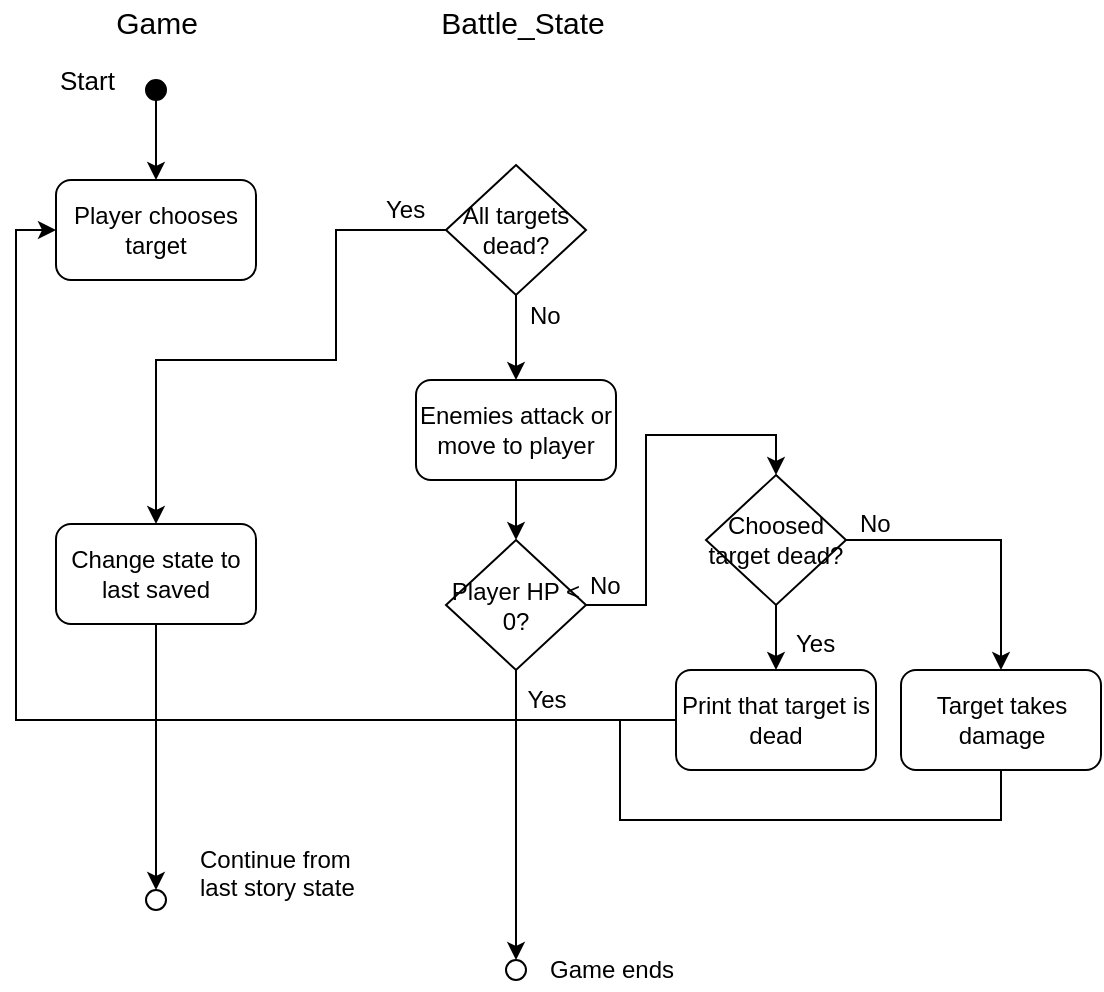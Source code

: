 <mxfile version="12.1.3" type="device" pages="1"><diagram id="jgO0P8W2UbM4cYNhZmw4" name="Page-1"><mxGraphModel dx="1139" dy="644" grid="1" gridSize="10" guides="1" tooltips="1" connect="1" arrows="1" fold="1" page="1" pageScale="1" pageWidth="827" pageHeight="1169" math="0" shadow="0"><root><mxCell id="0"/><mxCell id="1" parent="0"/><mxCell id="Z1njEdlDFWaXBLdnuLyu-1" value="&lt;font style=&quot;font-size: 15px&quot;&gt;Game&lt;/font&gt;" style="text;html=1;resizable=0;points=[];autosize=1;align=center;verticalAlign=top;spacingTop=-4;" vertex="1" parent="1"><mxGeometry x="290" y="50" width="60" height="20" as="geometry"/></mxCell><mxCell id="Z1njEdlDFWaXBLdnuLyu-2" value="&lt;span style=&quot;font-size: 15px&quot;&gt;Battle_State&lt;/span&gt;" style="text;html=1;resizable=0;points=[];autosize=1;align=center;verticalAlign=top;spacingTop=-4;" vertex="1" parent="1"><mxGeometry x="452.5" y="50" width="100" height="20" as="geometry"/></mxCell><mxCell id="Z1njEdlDFWaXBLdnuLyu-3" style="edgeStyle=orthogonalEdgeStyle;rounded=0;orthogonalLoop=1;jettySize=auto;html=1;entryX=0.5;entryY=0;entryDx=0;entryDy=0;" edge="1" parent="1" source="Z1njEdlDFWaXBLdnuLyu-4" target="Z1njEdlDFWaXBLdnuLyu-7"><mxGeometry relative="1" as="geometry"/></mxCell><mxCell id="Z1njEdlDFWaXBLdnuLyu-4" value="" style="ellipse;whiteSpace=wrap;html=1;aspect=fixed;fillColor=#000000;" vertex="1" parent="1"><mxGeometry x="315" y="90" width="10" height="10" as="geometry"/></mxCell><mxCell id="Z1njEdlDFWaXBLdnuLyu-5" value="&lt;font style=&quot;font-size: 13px&quot;&gt;Start&lt;/font&gt;" style="text;html=1;resizable=0;points=[];autosize=1;align=left;verticalAlign=top;spacingTop=-4;" vertex="1" parent="1"><mxGeometry x="270" y="80" width="40" height="20" as="geometry"/></mxCell><mxCell id="Z1njEdlDFWaXBLdnuLyu-7" value="Player chooses target" style="rounded=1;whiteSpace=wrap;html=1;fillColor=#FFFFFF;strokeColor=#000000;" vertex="1" parent="1"><mxGeometry x="270" y="140" width="100" height="50" as="geometry"/></mxCell><mxCell id="Z1njEdlDFWaXBLdnuLyu-28" value="" style="ellipse;whiteSpace=wrap;html=1;aspect=fixed;fillColor=#FFFFFF;" vertex="1" parent="1"><mxGeometry x="315" y="495" width="10" height="10" as="geometry"/></mxCell><mxCell id="Z1njEdlDFWaXBLdnuLyu-29" value="Continue from &lt;br&gt;last story state" style="text;html=1;resizable=0;points=[];autosize=1;align=left;verticalAlign=top;spacingTop=-4;" vertex="1" parent="1"><mxGeometry x="340" y="470" width="90" height="30" as="geometry"/></mxCell><mxCell id="Z1njEdlDFWaXBLdnuLyu-37" style="edgeStyle=orthogonalEdgeStyle;rounded=0;orthogonalLoop=1;jettySize=auto;html=1;entryX=0.5;entryY=0;entryDx=0;entryDy=0;" edge="1" parent="1" source="Z1njEdlDFWaXBLdnuLyu-30" target="Z1njEdlDFWaXBLdnuLyu-31"><mxGeometry relative="1" as="geometry"/></mxCell><mxCell id="Z1njEdlDFWaXBLdnuLyu-30" value="Enemies attack or move to player" style="rounded=1;whiteSpace=wrap;html=1;fillColor=#FFFFFF;strokeColor=#000000;" vertex="1" parent="1"><mxGeometry x="450" y="240" width="100" height="50" as="geometry"/></mxCell><mxCell id="Z1njEdlDFWaXBLdnuLyu-32" style="edgeStyle=orthogonalEdgeStyle;rounded=0;orthogonalLoop=1;jettySize=auto;html=1;entryX=0.5;entryY=0;entryDx=0;entryDy=0;" edge="1" parent="1" source="Z1njEdlDFWaXBLdnuLyu-31" target="Z1njEdlDFWaXBLdnuLyu-33"><mxGeometry relative="1" as="geometry"><mxPoint x="500" y="500" as="targetPoint"/></mxGeometry></mxCell><mxCell id="Z1njEdlDFWaXBLdnuLyu-47" style="edgeStyle=orthogonalEdgeStyle;rounded=0;orthogonalLoop=1;jettySize=auto;html=1;entryX=0.5;entryY=0;entryDx=0;entryDy=0;" edge="1" parent="1" source="Z1njEdlDFWaXBLdnuLyu-31" target="Z1njEdlDFWaXBLdnuLyu-40"><mxGeometry relative="1" as="geometry"/></mxCell><mxCell id="Z1njEdlDFWaXBLdnuLyu-31" value="Player HP &amp;lt; 0?" style="rhombus;whiteSpace=wrap;html=1;strokeColor=#000000;fillColor=#FFFFFF;" vertex="1" parent="1"><mxGeometry x="465" y="320" width="70" height="65" as="geometry"/></mxCell><mxCell id="Z1njEdlDFWaXBLdnuLyu-33" value="" style="ellipse;whiteSpace=wrap;html=1;aspect=fixed;fillColor=#FFFFFF;" vertex="1" parent="1"><mxGeometry x="495" y="530" width="10" height="10" as="geometry"/></mxCell><mxCell id="Z1njEdlDFWaXBLdnuLyu-36" value="Game ends" style="text;html=1;resizable=0;points=[];autosize=1;align=left;verticalAlign=top;spacingTop=-4;" vertex="1" parent="1"><mxGeometry x="515" y="525" width="80" height="20" as="geometry"/></mxCell><mxCell id="Z1njEdlDFWaXBLdnuLyu-38" value="Yes" style="text;html=1;resizable=0;points=[];autosize=1;align=center;verticalAlign=top;spacingTop=-4;" vertex="1" parent="1"><mxGeometry x="495" y="390" width="40" height="20" as="geometry"/></mxCell><mxCell id="Z1njEdlDFWaXBLdnuLyu-42" style="edgeStyle=orthogonalEdgeStyle;rounded=0;orthogonalLoop=1;jettySize=auto;html=1;entryX=0.5;entryY=0;entryDx=0;entryDy=0;" edge="1" parent="1" source="Z1njEdlDFWaXBLdnuLyu-40" target="Z1njEdlDFWaXBLdnuLyu-41"><mxGeometry relative="1" as="geometry"/></mxCell><mxCell id="Z1njEdlDFWaXBLdnuLyu-50" style="edgeStyle=orthogonalEdgeStyle;rounded=0;orthogonalLoop=1;jettySize=auto;html=1;entryX=0.5;entryY=0;entryDx=0;entryDy=0;" edge="1" parent="1" source="Z1njEdlDFWaXBLdnuLyu-40" target="Z1njEdlDFWaXBLdnuLyu-49"><mxGeometry relative="1" as="geometry"/></mxCell><mxCell id="Z1njEdlDFWaXBLdnuLyu-40" value="Choosed target dead?" style="rhombus;whiteSpace=wrap;html=1;strokeColor=#000000;fillColor=#FFFFFF;" vertex="1" parent="1"><mxGeometry x="595" y="287.5" width="70" height="65" as="geometry"/></mxCell><mxCell id="Z1njEdlDFWaXBLdnuLyu-43" style="edgeStyle=orthogonalEdgeStyle;rounded=0;orthogonalLoop=1;jettySize=auto;html=1;entryX=0;entryY=0.5;entryDx=0;entryDy=0;" edge="1" parent="1" source="Z1njEdlDFWaXBLdnuLyu-41" target="Z1njEdlDFWaXBLdnuLyu-7"><mxGeometry relative="1" as="geometry"><Array as="points"><mxPoint x="250" y="410"/><mxPoint x="250" y="165"/></Array></mxGeometry></mxCell><mxCell id="Z1njEdlDFWaXBLdnuLyu-41" value="Print that target is dead" style="rounded=1;whiteSpace=wrap;html=1;fillColor=#FFFFFF;strokeColor=#000000;" vertex="1" parent="1"><mxGeometry x="580" y="385" width="100" height="50" as="geometry"/></mxCell><mxCell id="Z1njEdlDFWaXBLdnuLyu-44" value="Yes" style="text;html=1;resizable=0;points=[];autosize=1;align=left;verticalAlign=top;spacingTop=-4;" vertex="1" parent="1"><mxGeometry x="637.5" y="362" width="40" height="20" as="geometry"/></mxCell><mxCell id="Z1njEdlDFWaXBLdnuLyu-48" value="No" style="text;html=1;resizable=0;points=[];autosize=1;align=left;verticalAlign=top;spacingTop=-4;" vertex="1" parent="1"><mxGeometry x="535" y="332.5" width="30" height="20" as="geometry"/></mxCell><mxCell id="Z1njEdlDFWaXBLdnuLyu-51" style="edgeStyle=orthogonalEdgeStyle;rounded=0;orthogonalLoop=1;jettySize=auto;html=1;endArrow=none;endFill=0;" edge="1" parent="1" source="Z1njEdlDFWaXBLdnuLyu-49"><mxGeometry relative="1" as="geometry"><mxPoint x="552" y="410" as="targetPoint"/><Array as="points"><mxPoint x="742.5" y="460"/><mxPoint x="552.5" y="460"/></Array></mxGeometry></mxCell><mxCell id="Z1njEdlDFWaXBLdnuLyu-49" value="Target takes damage" style="rounded=1;whiteSpace=wrap;html=1;fillColor=#FFFFFF;strokeColor=#000000;" vertex="1" parent="1"><mxGeometry x="692.5" y="385" width="100" height="50" as="geometry"/></mxCell><mxCell id="Z1njEdlDFWaXBLdnuLyu-56" style="edgeStyle=orthogonalEdgeStyle;rounded=0;orthogonalLoop=1;jettySize=auto;html=1;entryX=0.5;entryY=0;entryDx=0;entryDy=0;endArrow=classic;endFill=1;exitX=0;exitY=0.5;exitDx=0;exitDy=0;" edge="1" parent="1" source="Z1njEdlDFWaXBLdnuLyu-53" target="Z1njEdlDFWaXBLdnuLyu-54"><mxGeometry relative="1" as="geometry"><Array as="points"><mxPoint x="410" y="165"/><mxPoint x="410" y="230"/><mxPoint x="320" y="230"/></Array></mxGeometry></mxCell><mxCell id="Z1njEdlDFWaXBLdnuLyu-58" style="edgeStyle=orthogonalEdgeStyle;rounded=0;orthogonalLoop=1;jettySize=auto;html=1;entryX=0.5;entryY=0;entryDx=0;entryDy=0;endArrow=classic;endFill=1;" edge="1" parent="1" source="Z1njEdlDFWaXBLdnuLyu-53" target="Z1njEdlDFWaXBLdnuLyu-30"><mxGeometry relative="1" as="geometry"/></mxCell><mxCell id="Z1njEdlDFWaXBLdnuLyu-53" value="All targets dead?" style="rhombus;whiteSpace=wrap;html=1;strokeColor=#000000;fillColor=#FFFFFF;" vertex="1" parent="1"><mxGeometry x="465" y="132.5" width="70" height="65" as="geometry"/></mxCell><mxCell id="Z1njEdlDFWaXBLdnuLyu-55" style="edgeStyle=orthogonalEdgeStyle;rounded=0;orthogonalLoop=1;jettySize=auto;html=1;entryX=0.5;entryY=0;entryDx=0;entryDy=0;endArrow=classic;endFill=1;" edge="1" parent="1" source="Z1njEdlDFWaXBLdnuLyu-54" target="Z1njEdlDFWaXBLdnuLyu-28"><mxGeometry relative="1" as="geometry"/></mxCell><mxCell id="Z1njEdlDFWaXBLdnuLyu-54" value="Change state to last saved" style="rounded=1;whiteSpace=wrap;html=1;fillColor=#FFFFFF;strokeColor=#000000;" vertex="1" parent="1"><mxGeometry x="270" y="312" width="100" height="50" as="geometry"/></mxCell><mxCell id="Z1njEdlDFWaXBLdnuLyu-57" value="Yes" style="text;html=1;resizable=0;points=[];autosize=1;align=left;verticalAlign=top;spacingTop=-4;" vertex="1" parent="1"><mxGeometry x="432.5" y="145" width="40" height="20" as="geometry"/></mxCell><mxCell id="Z1njEdlDFWaXBLdnuLyu-59" value="No" style="text;html=1;resizable=0;points=[];autosize=1;align=left;verticalAlign=top;spacingTop=-4;" vertex="1" parent="1"><mxGeometry x="505" y="197.5" width="30" height="20" as="geometry"/></mxCell><mxCell id="Z1njEdlDFWaXBLdnuLyu-60" value="No" style="text;html=1;resizable=0;points=[];autosize=1;align=left;verticalAlign=top;spacingTop=-4;" vertex="1" parent="1"><mxGeometry x="670" y="302" width="30" height="20" as="geometry"/></mxCell></root></mxGraphModel></diagram></mxfile>
